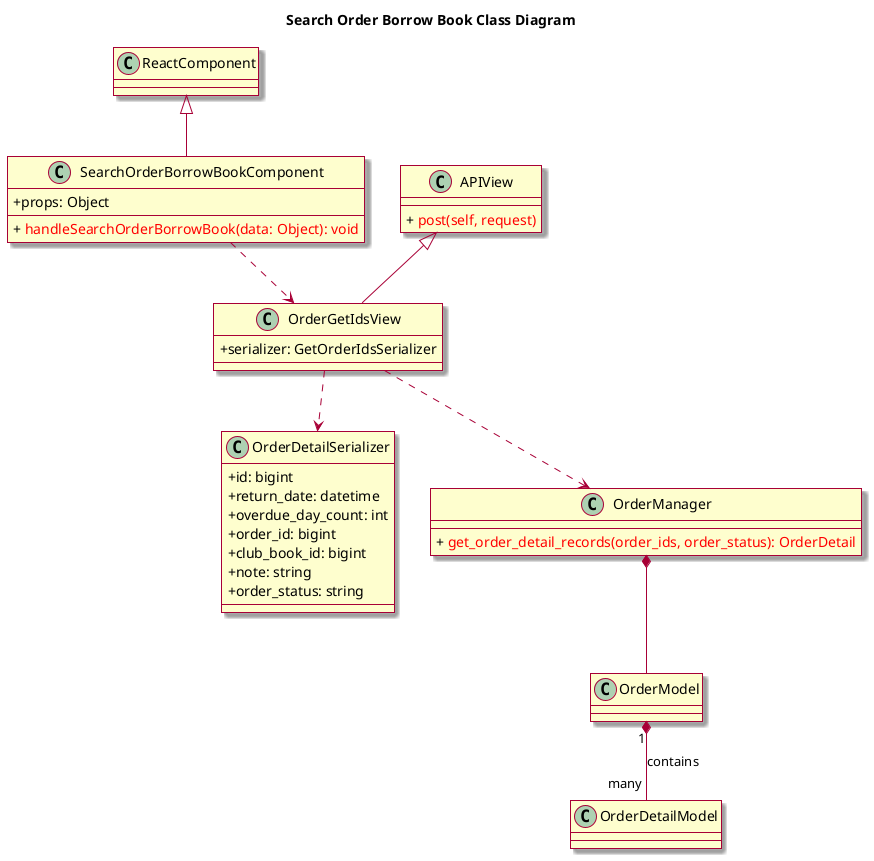 @startuml
skin rose
skinparam classAttributeIconSize 0

title Search Order Borrow Book Class Diagram
class ReactComponent

class SearchOrderBorrowBookComponent {
	+ props: Object
	+ {method} <color:red> handleSearchOrderBorrowBook(data: Object): void
}

class OrderGetIdsView {
	+ serializer: GetOrderIdsSerializer
}

class APIView {
	+ {method} <color:red> post(self, request)
}
class OrderDetailSerializer {
	+ id: bigint
    + return_date: datetime
    + overdue_day_count: int
	+ order_id: bigint
	+ club_book_id: bigint
	+ note: string
	+ order_status: string
	
}
class OrderManager{
    + {method} <color:red> get_order_detail_records(order_ids, order_status): OrderDetail
}
class OrderDetailModel{

}
class OrderModel{

}
ReactComponent <|-- SearchOrderBorrowBookComponent
APIView <|-- OrderGetIdsView
SearchOrderBorrowBookComponent ..> OrderGetIdsView
OrderGetIdsView ..> OrderDetailSerializer
OrderGetIdsView ..> OrderManager
OrderManager *-- OrderModel
 
OrderModel "1" *-- "many" OrderDetailModel : contains
@enduml